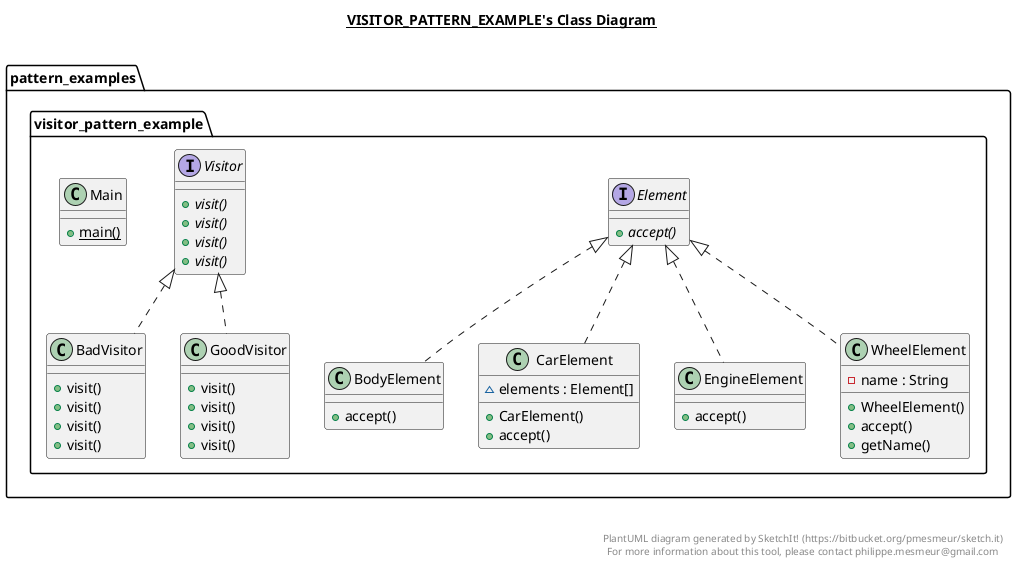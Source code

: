 @startuml

title __VISITOR_PATTERN_EXAMPLE's Class Diagram__\n

  namespace pattern_examples.visitor_pattern_example {
    class pattern_examples.visitor_pattern_example.BadVisitor {
        + visit()
        + visit()
        + visit()
        + visit()
    }
  }
  

  namespace pattern_examples.visitor_pattern_example {
    class pattern_examples.visitor_pattern_example.BodyElement {
        + accept()
    }
  }
  

  namespace pattern_examples.visitor_pattern_example {
    class pattern_examples.visitor_pattern_example.CarElement {
        ~ elements : Element[]
        + CarElement()
        + accept()
    }
  }
  

  namespace pattern_examples.visitor_pattern_example {
    interface pattern_examples.visitor_pattern_example.Element {
        {abstract} + accept()
    }
  }
  

  namespace pattern_examples.visitor_pattern_example {
    class pattern_examples.visitor_pattern_example.EngineElement {
        + accept()
    }
  }
  

  namespace pattern_examples.visitor_pattern_example {
    class pattern_examples.visitor_pattern_example.GoodVisitor {
        + visit()
        + visit()
        + visit()
        + visit()
    }
  }
  

  namespace pattern_examples.visitor_pattern_example {
    class pattern_examples.visitor_pattern_example.Main {
        {static} + main()
    }
  }
  

  namespace pattern_examples.visitor_pattern_example {
    interface pattern_examples.visitor_pattern_example.Visitor {
        {abstract} + visit()
        {abstract} + visit()
        {abstract} + visit()
        {abstract} + visit()
    }
  }
  

  namespace pattern_examples.visitor_pattern_example {
    class pattern_examples.visitor_pattern_example.WheelElement {
        - name : String
        + WheelElement()
        + accept()
        + getName()
    }
  }
  

  pattern_examples.visitor_pattern_example.BadVisitor .up.|> pattern_examples.visitor_pattern_example.Visitor
  pattern_examples.visitor_pattern_example.BodyElement .up.|> pattern_examples.visitor_pattern_example.Element
  pattern_examples.visitor_pattern_example.CarElement .up.|> pattern_examples.visitor_pattern_example.Element
  pattern_examples.visitor_pattern_example.EngineElement .up.|> pattern_examples.visitor_pattern_example.Element
  pattern_examples.visitor_pattern_example.GoodVisitor .up.|> pattern_examples.visitor_pattern_example.Visitor
  pattern_examples.visitor_pattern_example.WheelElement .up.|> pattern_examples.visitor_pattern_example.Element


right footer


PlantUML diagram generated by SketchIt! (https://bitbucket.org/pmesmeur/sketch.it)
For more information about this tool, please contact philippe.mesmeur@gmail.com
endfooter

@enduml

